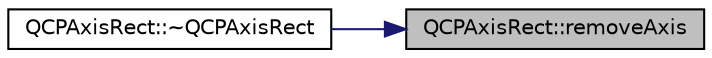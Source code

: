 digraph "QCPAxisRect::removeAxis"
{
 // LATEX_PDF_SIZE
  edge [fontname="Helvetica",fontsize="10",labelfontname="Helvetica",labelfontsize="10"];
  node [fontname="Helvetica",fontsize="10",shape=record];
  rankdir="RL";
  Node1 [label="QCPAxisRect::removeAxis",height=0.2,width=0.4,color="black", fillcolor="grey75", style="filled", fontcolor="black",tooltip=" "];
  Node1 -> Node2 [dir="back",color="midnightblue",fontsize="10",style="solid",fontname="Helvetica"];
  Node2 [label="QCPAxisRect::~QCPAxisRect",height=0.2,width=0.4,color="black", fillcolor="white", style="filled",URL="$classQCPAxisRect.html#a1e8a674908e23d107aaf275227c54aaf",tooltip=" "];
}
